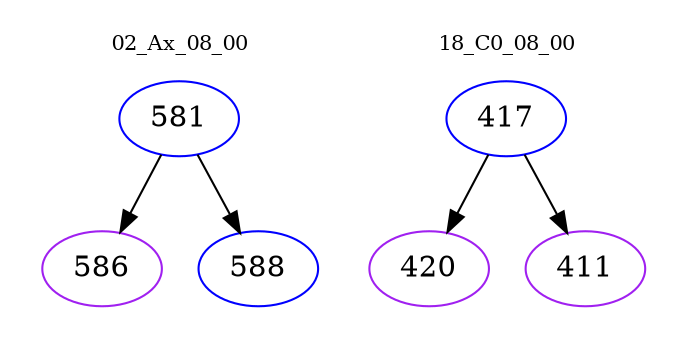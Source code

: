 digraph{
subgraph cluster_0 {
color = white
label = "02_Ax_08_00";
fontsize=10;
T0_581 [label="581", color="blue"]
T0_581 -> T0_586 [color="black"]
T0_586 [label="586", color="purple"]
T0_581 -> T0_588 [color="black"]
T0_588 [label="588", color="blue"]
}
subgraph cluster_1 {
color = white
label = "18_C0_08_00";
fontsize=10;
T1_417 [label="417", color="blue"]
T1_417 -> T1_420 [color="black"]
T1_420 [label="420", color="purple"]
T1_417 -> T1_411 [color="black"]
T1_411 [label="411", color="purple"]
}
}
